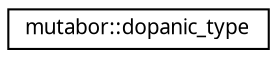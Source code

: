 digraph "Grafische Darstellung der Klassenhierarchie"
{
  edge [fontname="Sans",fontsize="10",labelfontname="Sans",labelfontsize="10"];
  node [fontname="Sans",fontsize="10",shape=record];
  rankdir="LR";
  Node0 [label="mutabor::dopanic_type",height=0.2,width=0.4,color="black", fillcolor="white", style="filled",URL="$de/d87/structmutabor_1_1dopanic__type.html"];
}

